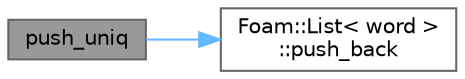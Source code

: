 digraph "push_uniq"
{
 // LATEX_PDF_SIZE
  bgcolor="transparent";
  edge [fontname=Helvetica,fontsize=10,labelfontname=Helvetica,labelfontsize=10];
  node [fontname=Helvetica,fontsize=10,shape=box,height=0.2,width=0.4];
  rankdir="LR";
  Node1 [id="Node000001",label="push_uniq",height=0.2,width=0.4,color="gray40", fillcolor="grey60", style="filled", fontcolor="black",tooltip=" "];
  Node1 -> Node2 [id="edge1_Node000001_Node000002",color="steelblue1",style="solid",tooltip=" "];
  Node2 [id="Node000002",label="Foam::List\< word \>\l::push_back",height=0.2,width=0.4,color="grey40", fillcolor="white", style="filled",URL="$classFoam_1_1List.html#aa212f884f1d546a284420c4b752933a7",tooltip=" "];
}
